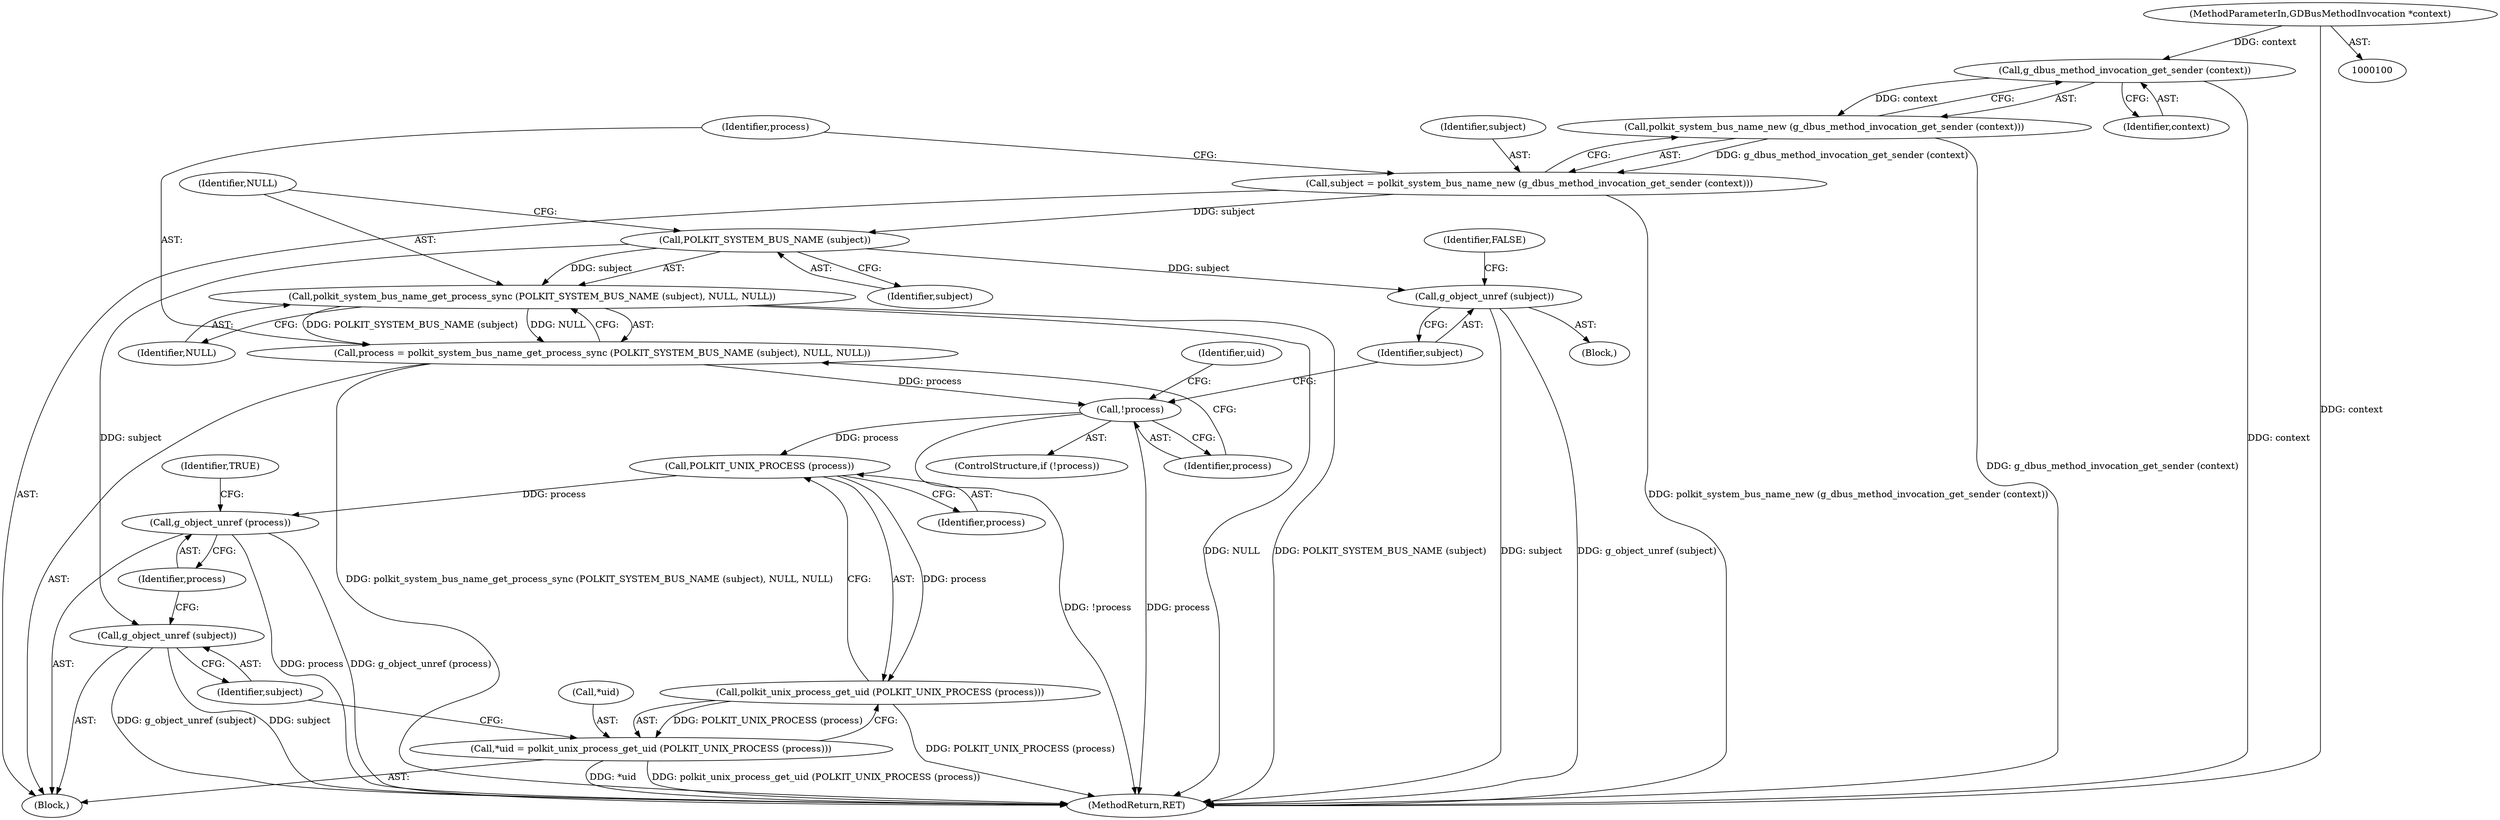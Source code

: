 digraph "1_accountsservice_26213aa0e0d8dca5f36cc23f6942525224cbe9f5@API" {
"1000109" [label="(Call,g_dbus_method_invocation_get_sender (context))"];
"1000101" [label="(MethodParameterIn,GDBusMethodInvocation *context)"];
"1000108" [label="(Call,polkit_system_bus_name_new (g_dbus_method_invocation_get_sender (context)))"];
"1000106" [label="(Call,subject = polkit_system_bus_name_new (g_dbus_method_invocation_get_sender (context)))"];
"1000114" [label="(Call,POLKIT_SYSTEM_BUS_NAME (subject))"];
"1000113" [label="(Call,polkit_system_bus_name_get_process_sync (POLKIT_SYSTEM_BUS_NAME (subject), NULL, NULL))"];
"1000111" [label="(Call,process = polkit_system_bus_name_get_process_sync (POLKIT_SYSTEM_BUS_NAME (subject), NULL, NULL))"];
"1000119" [label="(Call,!process)"];
"1000130" [label="(Call,POLKIT_UNIX_PROCESS (process))"];
"1000129" [label="(Call,polkit_unix_process_get_uid (POLKIT_UNIX_PROCESS (process)))"];
"1000126" [label="(Call,*uid = polkit_unix_process_get_uid (POLKIT_UNIX_PROCESS (process)))"];
"1000134" [label="(Call,g_object_unref (process))"];
"1000122" [label="(Call,g_object_unref (subject))"];
"1000132" [label="(Call,g_object_unref (subject))"];
"1000108" [label="(Call,polkit_system_bus_name_new (g_dbus_method_invocation_get_sender (context)))"];
"1000116" [label="(Identifier,NULL)"];
"1000112" [label="(Identifier,process)"];
"1000114" [label="(Call,POLKIT_SYSTEM_BUS_NAME (subject))"];
"1000126" [label="(Call,*uid = polkit_unix_process_get_uid (POLKIT_UNIX_PROCESS (process)))"];
"1000131" [label="(Identifier,process)"];
"1000107" [label="(Identifier,subject)"];
"1000118" [label="(ControlStructure,if (!process))"];
"1000129" [label="(Call,polkit_unix_process_get_uid (POLKIT_UNIX_PROCESS (process)))"];
"1000127" [label="(Call,*uid)"];
"1000138" [label="(MethodReturn,RET)"];
"1000110" [label="(Identifier,context)"];
"1000106" [label="(Call,subject = polkit_system_bus_name_new (g_dbus_method_invocation_get_sender (context)))"];
"1000134" [label="(Call,g_object_unref (process))"];
"1000119" [label="(Call,!process)"];
"1000125" [label="(Identifier,FALSE)"];
"1000130" [label="(Call,POLKIT_UNIX_PROCESS (process))"];
"1000133" [label="(Identifier,subject)"];
"1000135" [label="(Identifier,process)"];
"1000101" [label="(MethodParameterIn,GDBusMethodInvocation *context)"];
"1000117" [label="(Identifier,NULL)"];
"1000122" [label="(Call,g_object_unref (subject))"];
"1000123" [label="(Identifier,subject)"];
"1000109" [label="(Call,g_dbus_method_invocation_get_sender (context))"];
"1000115" [label="(Identifier,subject)"];
"1000103" [label="(Block,)"];
"1000111" [label="(Call,process = polkit_system_bus_name_get_process_sync (POLKIT_SYSTEM_BUS_NAME (subject), NULL, NULL))"];
"1000121" [label="(Block,)"];
"1000132" [label="(Call,g_object_unref (subject))"];
"1000137" [label="(Identifier,TRUE)"];
"1000113" [label="(Call,polkit_system_bus_name_get_process_sync (POLKIT_SYSTEM_BUS_NAME (subject), NULL, NULL))"];
"1000128" [label="(Identifier,uid)"];
"1000120" [label="(Identifier,process)"];
"1000109" -> "1000108"  [label="AST: "];
"1000109" -> "1000110"  [label="CFG: "];
"1000110" -> "1000109"  [label="AST: "];
"1000108" -> "1000109"  [label="CFG: "];
"1000109" -> "1000138"  [label="DDG: context"];
"1000109" -> "1000108"  [label="DDG: context"];
"1000101" -> "1000109"  [label="DDG: context"];
"1000101" -> "1000100"  [label="AST: "];
"1000101" -> "1000138"  [label="DDG: context"];
"1000108" -> "1000106"  [label="AST: "];
"1000106" -> "1000108"  [label="CFG: "];
"1000108" -> "1000138"  [label="DDG: g_dbus_method_invocation_get_sender (context)"];
"1000108" -> "1000106"  [label="DDG: g_dbus_method_invocation_get_sender (context)"];
"1000106" -> "1000103"  [label="AST: "];
"1000107" -> "1000106"  [label="AST: "];
"1000112" -> "1000106"  [label="CFG: "];
"1000106" -> "1000138"  [label="DDG: polkit_system_bus_name_new (g_dbus_method_invocation_get_sender (context))"];
"1000106" -> "1000114"  [label="DDG: subject"];
"1000114" -> "1000113"  [label="AST: "];
"1000114" -> "1000115"  [label="CFG: "];
"1000115" -> "1000114"  [label="AST: "];
"1000116" -> "1000114"  [label="CFG: "];
"1000114" -> "1000113"  [label="DDG: subject"];
"1000114" -> "1000122"  [label="DDG: subject"];
"1000114" -> "1000132"  [label="DDG: subject"];
"1000113" -> "1000111"  [label="AST: "];
"1000113" -> "1000117"  [label="CFG: "];
"1000116" -> "1000113"  [label="AST: "];
"1000117" -> "1000113"  [label="AST: "];
"1000111" -> "1000113"  [label="CFG: "];
"1000113" -> "1000138"  [label="DDG: NULL"];
"1000113" -> "1000138"  [label="DDG: POLKIT_SYSTEM_BUS_NAME (subject)"];
"1000113" -> "1000111"  [label="DDG: POLKIT_SYSTEM_BUS_NAME (subject)"];
"1000113" -> "1000111"  [label="DDG: NULL"];
"1000111" -> "1000103"  [label="AST: "];
"1000112" -> "1000111"  [label="AST: "];
"1000120" -> "1000111"  [label="CFG: "];
"1000111" -> "1000138"  [label="DDG: polkit_system_bus_name_get_process_sync (POLKIT_SYSTEM_BUS_NAME (subject), NULL, NULL)"];
"1000111" -> "1000119"  [label="DDG: process"];
"1000119" -> "1000118"  [label="AST: "];
"1000119" -> "1000120"  [label="CFG: "];
"1000120" -> "1000119"  [label="AST: "];
"1000123" -> "1000119"  [label="CFG: "];
"1000128" -> "1000119"  [label="CFG: "];
"1000119" -> "1000138"  [label="DDG: !process"];
"1000119" -> "1000138"  [label="DDG: process"];
"1000119" -> "1000130"  [label="DDG: process"];
"1000130" -> "1000129"  [label="AST: "];
"1000130" -> "1000131"  [label="CFG: "];
"1000131" -> "1000130"  [label="AST: "];
"1000129" -> "1000130"  [label="CFG: "];
"1000130" -> "1000129"  [label="DDG: process"];
"1000130" -> "1000134"  [label="DDG: process"];
"1000129" -> "1000126"  [label="AST: "];
"1000126" -> "1000129"  [label="CFG: "];
"1000129" -> "1000138"  [label="DDG: POLKIT_UNIX_PROCESS (process)"];
"1000129" -> "1000126"  [label="DDG: POLKIT_UNIX_PROCESS (process)"];
"1000126" -> "1000103"  [label="AST: "];
"1000127" -> "1000126"  [label="AST: "];
"1000133" -> "1000126"  [label="CFG: "];
"1000126" -> "1000138"  [label="DDG: *uid"];
"1000126" -> "1000138"  [label="DDG: polkit_unix_process_get_uid (POLKIT_UNIX_PROCESS (process))"];
"1000134" -> "1000103"  [label="AST: "];
"1000134" -> "1000135"  [label="CFG: "];
"1000135" -> "1000134"  [label="AST: "];
"1000137" -> "1000134"  [label="CFG: "];
"1000134" -> "1000138"  [label="DDG: g_object_unref (process)"];
"1000134" -> "1000138"  [label="DDG: process"];
"1000122" -> "1000121"  [label="AST: "];
"1000122" -> "1000123"  [label="CFG: "];
"1000123" -> "1000122"  [label="AST: "];
"1000125" -> "1000122"  [label="CFG: "];
"1000122" -> "1000138"  [label="DDG: g_object_unref (subject)"];
"1000122" -> "1000138"  [label="DDG: subject"];
"1000132" -> "1000103"  [label="AST: "];
"1000132" -> "1000133"  [label="CFG: "];
"1000133" -> "1000132"  [label="AST: "];
"1000135" -> "1000132"  [label="CFG: "];
"1000132" -> "1000138"  [label="DDG: g_object_unref (subject)"];
"1000132" -> "1000138"  [label="DDG: subject"];
}

